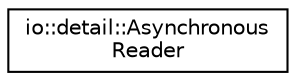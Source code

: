 digraph "Graphical Class Hierarchy"
{
  edge [fontname="Helvetica",fontsize="10",labelfontname="Helvetica",labelfontsize="10"];
  node [fontname="Helvetica",fontsize="10",shape=record];
  rankdir="LR";
  Node0 [label="io::detail::Asynchronous\lReader",height=0.2,width=0.4,color="black", fillcolor="white", style="filled",URL="$classio_1_1detail_1_1AsynchronousReader.html"];
}
